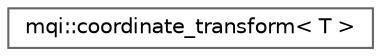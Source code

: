 digraph "Graphical Class Hierarchy"
{
 // LATEX_PDF_SIZE
  bgcolor="transparent";
  edge [fontname=Helvetica,fontsize=10,labelfontname=Helvetica,labelfontsize=10];
  node [fontname=Helvetica,fontsize=10,shape=box,height=0.2,width=0.4];
  rankdir="LR";
  Node0 [id="Node000000",label="mqi::coordinate_transform\< T \>",height=0.2,width=0.4,color="grey40", fillcolor="white", style="filled",URL="$classmqi_1_1coordinate__transform.html",tooltip="Manages 3D coordinate transformations using a series of rotations and a translation."];
}
